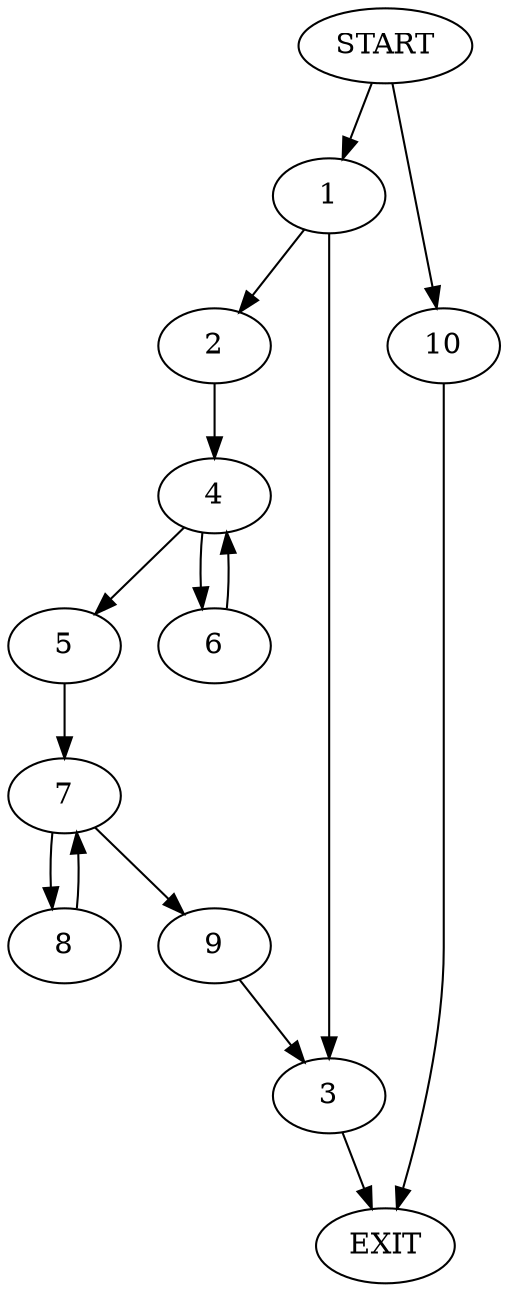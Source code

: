 digraph {
0 [label="START"]
11 [label="EXIT"]
0 -> 1
1 -> 2
1 -> 3
2 -> 4
3 -> 11
4 -> 5
4 -> 6
5 -> 7
6 -> 4
7 -> 8
7 -> 9
9 -> 3
8 -> 7
0 -> 10
10 -> 11
}
